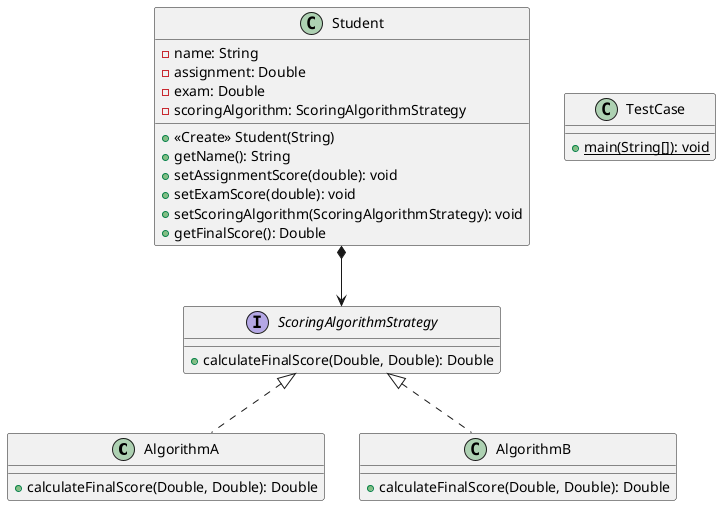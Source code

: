 @startuml
class AlgorithmA {
  + calculateFinalScore(Double, Double): Double
}

class TestCase {
  + {static} main(String[]): void
}

class Student {
  - name: String
  - assignment: Double
  - exam: Double
  - scoringAlgorithm: ScoringAlgorithmStrategy
  + <<Create>> Student(String)
  + getName(): String
  + setAssignmentScore(double): void
  + setExamScore(double): void
  + setScoringAlgorithm(ScoringAlgorithmStrategy): void
  + getFinalScore(): Double
}

interface ScoringAlgorithmStrategy {
  + calculateFinalScore(Double, Double): Double
}

class AlgorithmB {
  + calculateFinalScore(Double, Double): Double
}

ScoringAlgorithmStrategy <|.. AlgorithmA
ScoringAlgorithmStrategy <|.. AlgorithmB
Student *-down-> ScoringAlgorithmStrategy
@enduml
